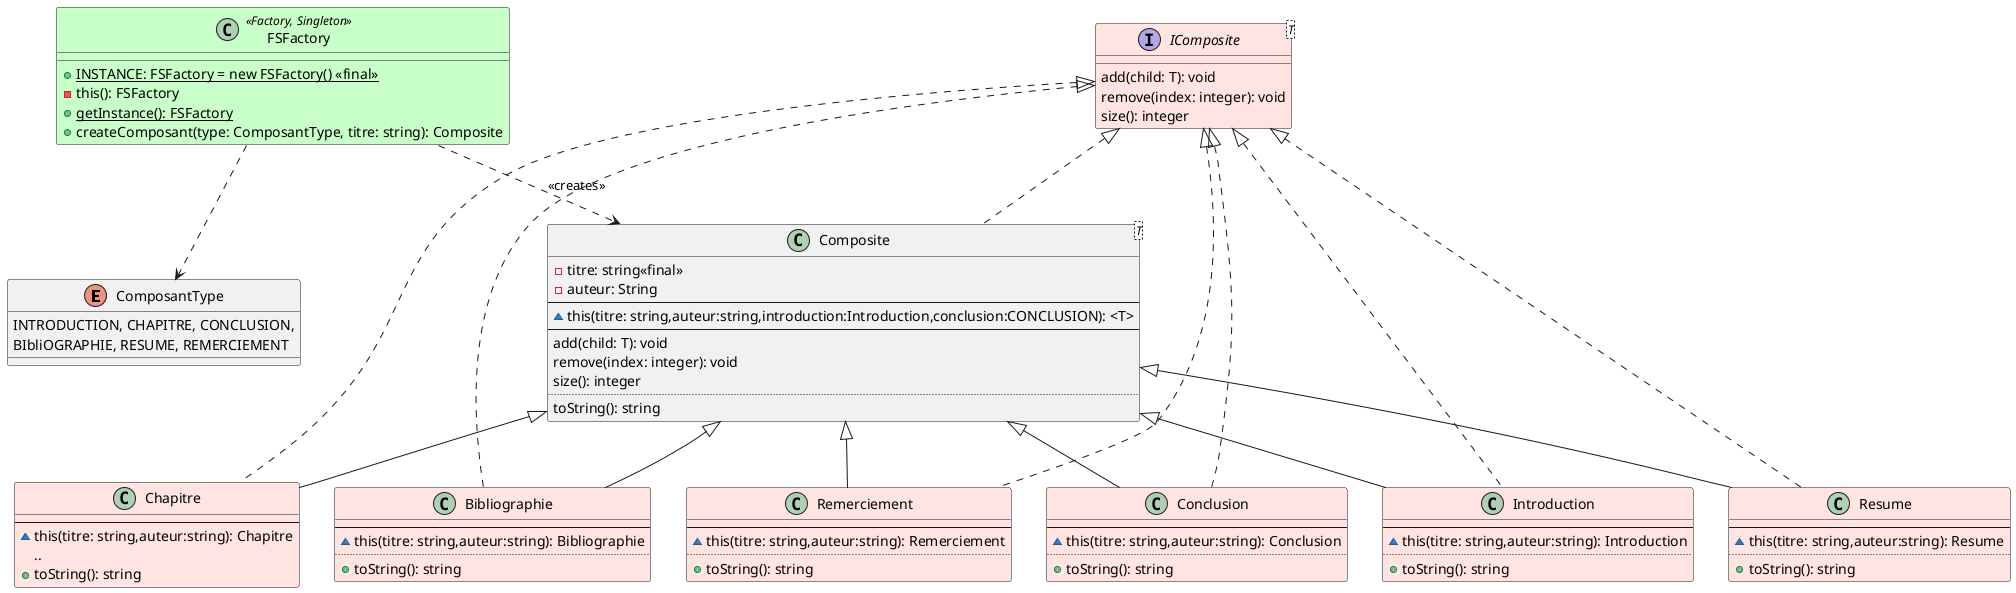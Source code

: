 @startuml
'https://plantuml.com/class-diagram

 enum ComposantType {
            INTRODUCTION, CHAPITRE, CONCLUSION,
            BIbliOGRAPHIE, RESUME, REMERCIEMENT
        }

        interface IComposite<T> #MistyRose {
           add(child: T): void
           remove(index: integer): void
           size(): integer
        }
         class Composite<T>{
             - titre: string<<final>>
             - auteur: String
             --
             ~ this(titre: string,auteur:string,introduction:Introduction,conclusion:CONCLUSION): <T>
             --
             add(child: T): void
             remove(index: integer): void
             size(): integer
             ..
             toString(): string
         }
         IComposite <|.. Composite

         class Introduction #MistyRose {
              --
              ~ this(titre: string,auteur:string): Introduction
              ..
              + toString(): string
          }
            Composite <|-- Introduction
            IComposite <|.. Introduction

           class Chapitre #MistyRose {
               --
                ~ this(titre: string,auteur:string): Chapitre
                 ..
                 + toString(): string
           }
           Composite <|-- Chapitre
           IComposite <|.. Chapitre
         class Conclusion #MistyRose {
                      --
                      ~ this(titre: string,auteur:string): Conclusion
                      ..
                      + toString(): string
                  }
           Composite <|-- Conclusion
           IComposite <|.. Conclusion
         class Bibliographie #MistyRose {
                       --
                       ~ this(titre: string,auteur:string): Bibliographie
                       ..
                       + toString(): string
                   }
           Composite <|-- Bibliographie
           IComposite <|.. Bibliographie
          class Resume #MistyRose {
                       --
                       ~ this(titre: string,auteur:string): Resume
                       ..
                       + toString(): string
                   }
           Composite <|-- Resume
            IComposite <|.. Resume
       class Remerciement #MistyRose {
                 --
                 ~ this(titre: string,auteur:string): Remerciement
                 ..
                  + toString(): string
       }
         Composite <|-- Remerciement
        IComposite <|.. Remerciement


        class FSFactory <<Factory, Singleton>> #TECHNOLOGY {
            + {static} INSTANCE: FSFactory = new FSFactory() <<final>>
            - this(): FSFactory
            + {static} getInstance(): FSFactory
            + createComposant(type: ComposantType, titre: string): Composite
        }
        FSFactory ..> Composite : <<creates>>
        FSFactory ..> ComposantType



@enduml